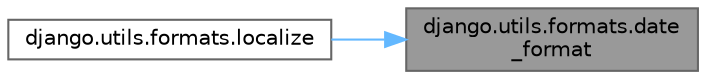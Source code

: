 digraph "django.utils.formats.date_format"
{
 // LATEX_PDF_SIZE
  bgcolor="transparent";
  edge [fontname=Helvetica,fontsize=10,labelfontname=Helvetica,labelfontsize=10];
  node [fontname=Helvetica,fontsize=10,shape=box,height=0.2,width=0.4];
  rankdir="RL";
  Node1 [id="Node000001",label="django.utils.formats.date\l_format",height=0.2,width=0.4,color="gray40", fillcolor="grey60", style="filled", fontcolor="black",tooltip=" "];
  Node1 -> Node2 [id="edge1_Node000001_Node000002",dir="back",color="steelblue1",style="solid",tooltip=" "];
  Node2 [id="Node000002",label="django.utils.formats.localize",height=0.2,width=0.4,color="grey40", fillcolor="white", style="filled",URL="$namespacedjango_1_1utils_1_1formats.html#acf8c77975aa8d53c5a1470f4755c10c8",tooltip=" "];
}
